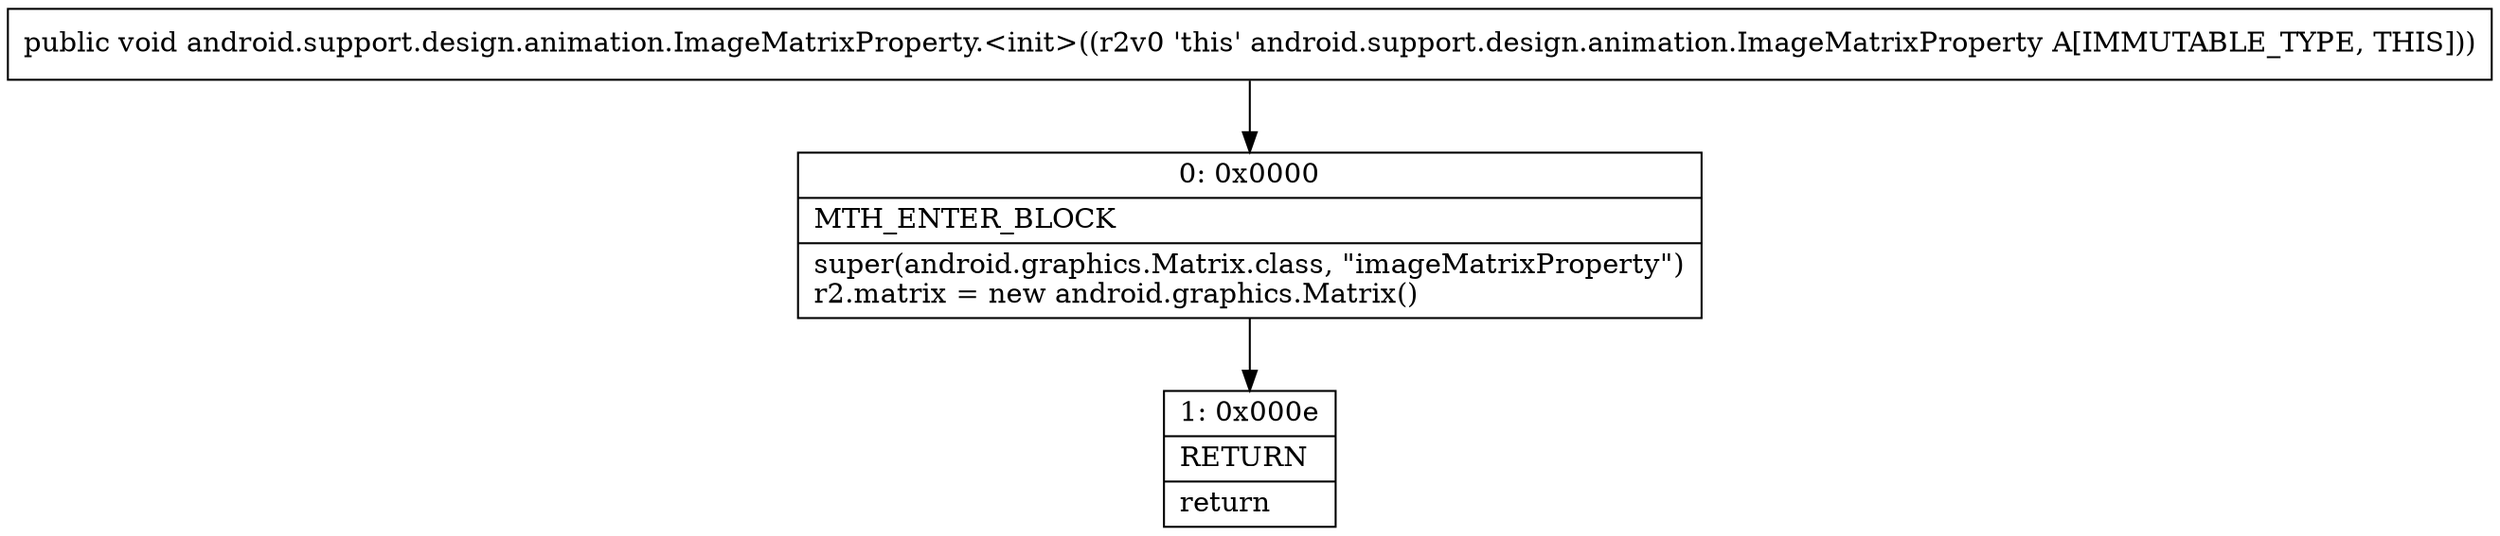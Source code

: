 digraph "CFG forandroid.support.design.animation.ImageMatrixProperty.\<init\>()V" {
Node_0 [shape=record,label="{0\:\ 0x0000|MTH_ENTER_BLOCK\l|super(android.graphics.Matrix.class, \"imageMatrixProperty\")\lr2.matrix = new android.graphics.Matrix()\l}"];
Node_1 [shape=record,label="{1\:\ 0x000e|RETURN\l|return\l}"];
MethodNode[shape=record,label="{public void android.support.design.animation.ImageMatrixProperty.\<init\>((r2v0 'this' android.support.design.animation.ImageMatrixProperty A[IMMUTABLE_TYPE, THIS])) }"];
MethodNode -> Node_0;
Node_0 -> Node_1;
}

